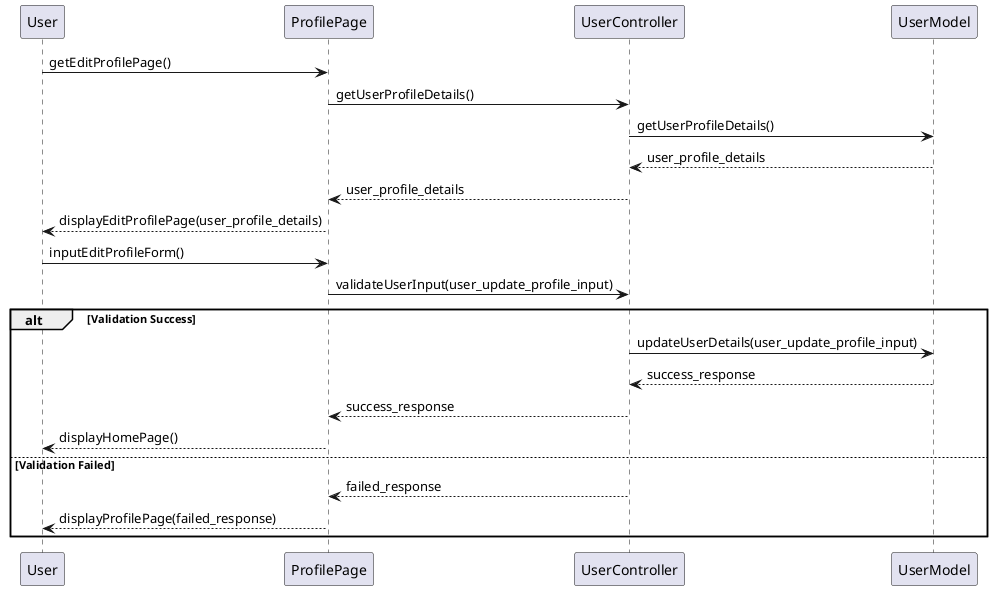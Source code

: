 @startuml
User -> ProfilePage: getEditProfilePage()
ProfilePage -> UserController: getUserProfileDetails()
UserController -> UserModel: getUserProfileDetails()
UserController <-- UserModel: user_profile_details
ProfilePage <-- UserController: user_profile_details
User <-- ProfilePage: displayEditProfilePage(user_profile_details)
User -> ProfilePage: inputEditProfileForm()
ProfilePage -> UserController: validateUserInput(user_update_profile_input)
alt Validation Success
        UserController -> UserModel: updateUserDetails(user_update_profile_input)
        UserController <-- UserModel: success_response
        ProfilePage <-- UserController: success_response
        User <-- ProfilePage: displayHomePage()
else Validation Failed
        ProfilePage <-- UserController: failed_response
        User <-- ProfilePage: displayProfilePage(failed_response)
end
@enduml